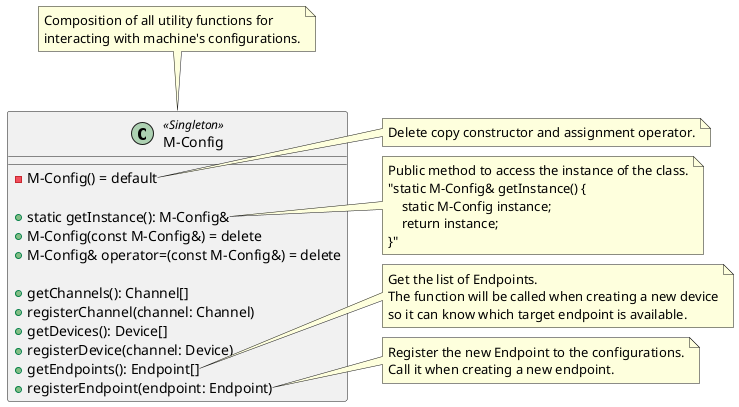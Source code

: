 @startuml M-Config
class M-Config <<Singleton>> {
    - M-Config() = default

    + static getInstance(): M-Config&
    + M-Config(const M-Config&) = delete
    + M-Config& operator=(const M-Config&) = delete

    + getChannels(): Channel[]
    + registerChannel(channel: Channel)
    + getDevices(): Device[]
    + registerDevice(channel: Device)
    + getEndpoints(): Endpoint[]
    + registerEndpoint(endpoint: Endpoint)
}
note top of M-Config {
    Composition of all utility functions for
    interacting with machine's configurations.
}
note right of M-Config::M-Config {
    Delete copy constructor and assignment operator.
}
note right of M-Config::getInstance {
    Public method to access the instance of the class.
    "static M-Config& getInstance() {
        static M-Config instance;
        return instance;
    }"
}
note right of M-Config::getEndpoints {
    Get the list of Endpoints.
    The function will be called when creating a new device
    so it can know which target endpoint is available.
}
note right of M-Config::registerEndpoint {
    Register the new Endpoint to the configurations.
    Call it when creating a new endpoint.
}
@enduml
